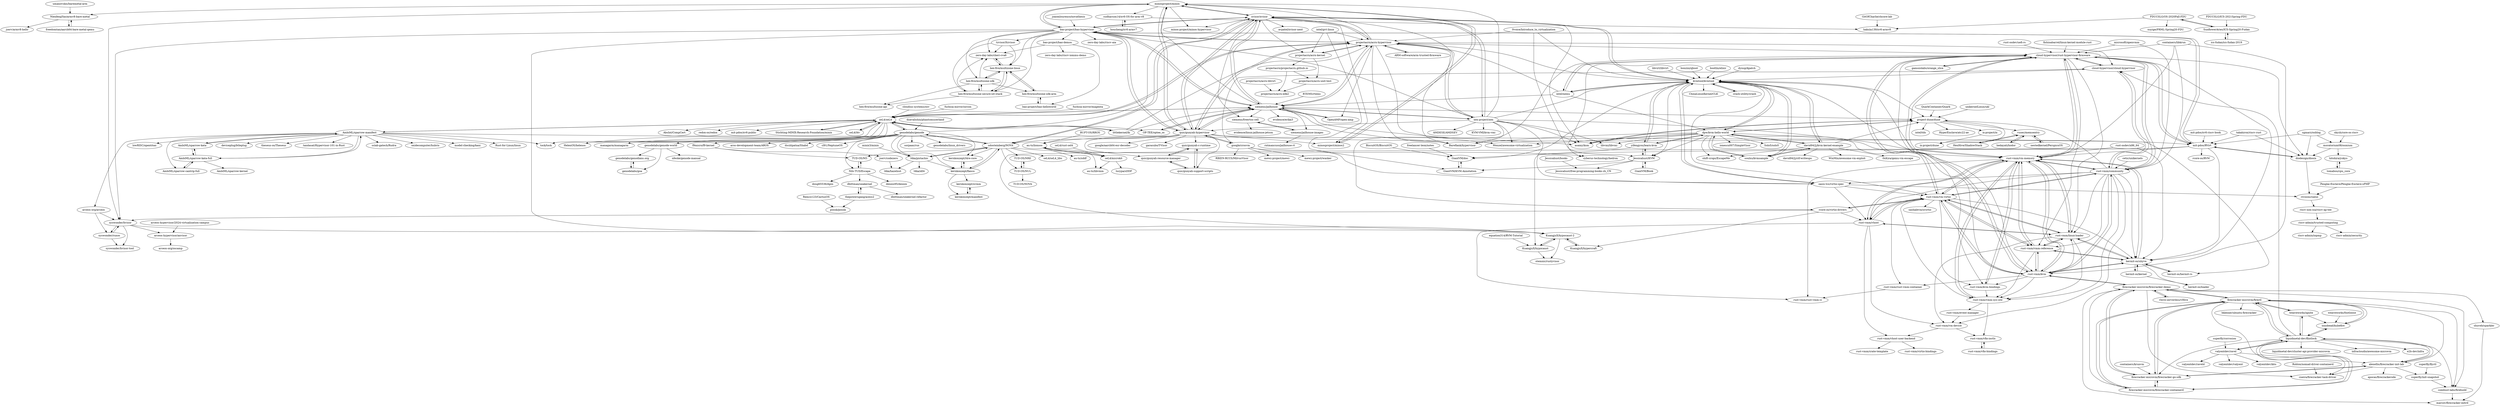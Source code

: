 digraph G {
"umanovskis/baremetal-arm" -> "NienfengYao/armv8-bare-metal" ["e"=1]
"HexHive/ShadowStack" -> "vusec/memsentry"
"weaveworks/ignite" -> "firecracker-microvm/firectl" ["e"=1]
"weaveworks/ignite" -> "liquidmetal-dev/flintlock" ["e"=1]
"weaveworks/ignite" -> "innobead/kubefire" ["e"=1]
"xvisor/xvisor" -> "bao-project/bao-hypervisor"
"xvisor/xvisor" -> "avpatel/xvisor-next"
"xvisor/xvisor" -> "minosproject/minos"
"xvisor/xvisor" -> "projectacrn/acrn-hypervisor"
"xvisor/xvisor" -> "siemens/jailhouse"
"xvisor/xvisor" -> "xen-project/xen"
"xvisor/xvisor" -> "quic/gunyah-hypervisor"
"xvisor/xvisor" -> "udosteinberg/NOVA"
"xvisor/xvisor" -> "Bareflank/hypervisor" ["e"=1]
"xvisor/xvisor" -> "kvmtool/kvmtool"
"xvisor/xvisor" -> "siemens/freertos-cell"
"xvisor/xvisor" -> "minos-project/minos-hypervisor"
"xvisor/xvisor" -> "minosproject/minos2"
"xvisor/xvisor" -> "projectacrn/acrn-kernel"
"xvisor/xvisor" -> "asamy/ksm" ["e"=1]
"ARM-software/arm-trusted-firmware" -> "projectacrn/acrn-hypervisor" ["e"=1]
"siemens/jailhouse" -> "projectacrn/acrn-hypervisor"
"siemens/jailhouse" -> "xvisor/xvisor"
"siemens/jailhouse" -> "bao-project/bao-hypervisor"
"siemens/jailhouse" -> "siemens/jailhouse-images"
"siemens/jailhouse" -> "Bareflank/hypervisor" ["e"=1]
"siemens/jailhouse" -> "evidence/erika3" ["e"=1]
"siemens/jailhouse" -> "asamy/ksm" ["e"=1]
"siemens/jailhouse" -> "quic/gunyah-hypervisor"
"siemens/jailhouse" -> "siemens/freertos-cell"
"siemens/jailhouse" -> "OP-TEE/optee_os" ["e"=1]
"siemens/jailhouse" -> "OpenAMP/open-amp" ["e"=1]
"siemens/jailhouse" -> "seL4/seL4"
"siemens/jailhouse" -> "xen-project/xen"
"siemens/jailhouse" -> "minosproject/minos"
"siemens/jailhouse" -> "project-dune/dune"
"hex-five/multizone-sdk" -> "hex-five/multizone-linux"
"hex-five/multizone-sdk" -> "hex-five/multizone-secure-iot-stack"
"hex-five/multizone-sdk" -> "zero-day-labs/cheri-cva6"
"hex-five/multizone-sdk" -> "hex-five/multizone-api"
"hex-five/multizone-sdk" -> "hex-five/multizone-sdk-arm"
"projectacrn/acrn-hypervisor" -> "projectacrn/acrn-kernel"
"projectacrn/acrn-hypervisor" -> "xvisor/xvisor"
"projectacrn/acrn-hypervisor" -> "siemens/jailhouse"
"projectacrn/acrn-hypervisor" -> "bao-project/bao-hypervisor"
"projectacrn/acrn-hypervisor" -> "quic/gunyah-hypervisor"
"projectacrn/acrn-hypervisor" -> "Bareflank/hypervisor" ["e"=1]
"projectacrn/acrn-hypervisor" -> "xen-project/xen"
"projectacrn/acrn-hypervisor" -> "minosproject/minos"
"projectacrn/acrn-hypervisor" -> "cloud-hypervisor/cloud-hypervisor" ["e"=1]
"projectacrn/acrn-hypervisor" -> "cloud-hypervisor/rust-hypervisor-firmware"
"projectacrn/acrn-hypervisor" -> "Wenzel/awesome-virtualization" ["e"=1]
"projectacrn/acrn-hypervisor" -> "ARM-software/arm-trusted-firmware" ["e"=1]
"projectacrn/acrn-hypervisor" -> "kvmtool/kvmtool"
"projectacrn/acrn-hypervisor" -> "OpenAMP/open-amp" ["e"=1]
"projectacrn/acrn-hypervisor" -> "seL4/seL4"
"rust-osdev/uefi-rs" -> "cloud-hypervisor/rust-hypervisor-firmware" ["e"=1]
"dynup/kpatch" -> "kvmtool/kvmtool" ["e"=1]
"yifengyou/learn-kvm" -> "kvmtool/kvmtool" ["e"=1]
"yifengyou/learn-kvm" -> "Jessicahust/KVM" ["e"=1]
"yifengyou/learn-kvm" -> "dpw/kvm-hello-world" ["e"=1]
"yifengyou/learn-kvm" -> "GiantVM/doc" ["e"=1]
"fishinabarrel/linux-kernel-module-rust" -> "cloud-hypervisor/rust-hypervisor-firmware" ["e"=1]
"cloud-hypervisor/cloud-hypervisor" -> "cloud-hypervisor/rust-hypervisor-firmware" ["e"=1]
"cloud-hypervisor/cloud-hypervisor" -> "rust-vmm/community" ["e"=1]
"cloud-hypervisor/cloud-hypervisor" -> "kvmtool/kvmtool" ["e"=1]
"david942j/kvm-kernel-example" -> "dpw/kvm-hello-world"
"david942j/kvm-kernel-example" -> "soulxu/kvmsample"
"david942j/kvm-kernel-example" -> "kvmtool/kvmtool"
"david942j/kvm-kernel-example" -> "0xKira/qemu-vm-escape" ["e"=1]
"david942j/kvm-kernel-example" -> "david942j/ctf-writeups" ["e"=1]
"david942j/kvm-kernel-example" -> "WinMin/awesome-vm-exploit" ["e"=1]
"david942j/kvm-kernel-example" -> "project-dune/dune"
"david942j/kvm-kernel-example" -> "shift-crops/EscapeMe" ["e"=1]
"superfly/flyctl" -> "superfly/init-snapshot" ["e"=1]
"cloud-hypervisor/rust-hypervisor-firmware" -> "rust-vmm/vm-virtio"
"cloud-hypervisor/rust-hypervisor-firmware" -> "rust-vmm/vm-memory"
"cloud-hypervisor/rust-hypervisor-firmware" -> "rust-vmm/vmm-reference"
"cloud-hypervisor/rust-hypervisor-firmware" -> "rust-vmm/community"
"cloud-hypervisor/rust-hypervisor-firmware" -> "rust-vmm/kvm"
"cloud-hypervisor/rust-hypervisor-firmware" -> "cloud-hypervisor/cloud-hypervisor" ["e"=1]
"cloud-hypervisor/rust-hypervisor-firmware" -> "rust-vmm/linux-loader"
"cloud-hypervisor/rust-hypervisor-firmware" -> "gamozolabs/orange_slice" ["e"=1]
"cloud-hypervisor/rust-hypervisor-firmware" -> "mit-pdos/RVirt"
"cloud-hypervisor/rust-hypervisor-firmware" -> "rust-vmm/kvm-bindings"
"cloud-hypervisor/rust-hypervisor-firmware" -> "intel/nemu" ["e"=1]
"cloud-hypervisor/rust-hypervisor-firmware" -> "hermit-os/uhyve"
"cloud-hypervisor/rust-hypervisor-firmware" -> "cyberus-technology/hedron" ["e"=1]
"cloud-hypervisor/rust-hypervisor-firmware" -> "rcore-os/virtio-drivers" ["e"=1]
"cloud-hypervisor/rust-hypervisor-firmware" -> "diodesign/diosix"
"rust-vmm/community" -> "rust-vmm/vm-memory"
"rust-vmm/community" -> "rust-vmm/kvm"
"rust-vmm/community" -> "rust-vmm/vm-virtio"
"rust-vmm/community" -> "cloud-hypervisor/rust-hypervisor-firmware"
"rust-vmm/community" -> "rust-vmm/vmm-reference"
"rust-vmm/community" -> "rust-vmm/linux-loader"
"rust-vmm/community" -> "cloud-hypervisor/cloud-hypervisor" ["e"=1]
"rust-vmm/community" -> "rust-vmm/vmm-sys-util"
"rust-vmm/community" -> "rust-vmm/vm-device"
"rust-vmm/community" -> "hermit-os/uhyve"
"rust-vmm/community" -> "rust-vmm/vhost"
"rust-vmm/community" -> "oasis-tcs/virtio-spec"
"rust-vmm/community" -> "project-dune/dune"
"firecracker-microvm/firecracker-containerd" -> "firecracker-microvm/firecracker-go-sdk" ["e"=1]
"firecracker-microvm/firecracker-containerd" -> "firecracker-microvm/firectl" ["e"=1]
"firecracker-microvm/firecracker-containerd" -> "liquidmetal-dev/flintlock" ["e"=1]
"firecracker-microvm/firecracker-containerd" -> "firecracker-microvm/firecracker-demo" ["e"=1]
"f9micro/f9-kernel" -> "jserv/codezero" ["e"=1]
"f9micro/f9-kernel" -> "TUD-OS/M3" ["e"=1]
"crash-utility/crash" -> "kvmtool/kvmtool" ["e"=1]
"BiscuitOS/BiscuitOS" -> "GiantVM/doc" ["e"=1]
"NienfengYao/armv8-bare-metal" -> "freedomtan/aarch64-bare-metal-qemu"
"NienfengYao/armv8-bare-metal" -> "jserv/armv8-hello"
"hermit-os/kernel" -> "hermit-os/uhyve" ["e"=1]
"hermit-os/kernel" -> "hermit-os/loader" ["e"=1]
"weaveworks/footloose" -> "innobead/kubefire" ["e"=1]
"siemens/jailhouse-images" -> "siemens/freertos-cell"
"siemens/jailhouse-images" -> "rntmancuso/jailhouse-rt"
"firecracker-microvm/firecracker-go-sdk" -> "firecracker-microvm/firectl"
"firecracker-microvm/firecracker-go-sdk" -> "firecracker-microvm/firecracker-containerd" ["e"=1]
"firecracker-microvm/firecracker-go-sdk" -> "firecracker-microvm/firecracker-demo"
"firecracker-microvm/firecracker-go-sdk" -> "alexellis/firecracker-init-lab"
"fuchsia-mirror/zircon" -> "seL4/seL4" ["e"=1]
"gamozolabs/orange_slice" -> "cloud-hypervisor/rust-hypervisor-firmware" ["e"=1]
"intel/nemu" -> "kvmtool/kvmtool" ["e"=1]
"intel/nemu" -> "cloud-hypervisor/rust-hypervisor-firmware" ["e"=1]
"intel/nemu" -> "siemens/jailhouse" ["e"=1]
"intel/nemu" -> "dpw/kvm-hello-world" ["e"=1]
"intel/nemu" -> "projectacrn/acrn-hypervisor" ["e"=1]
"unikernelLinux/ukl" -> "project-dune/dune" ["e"=1]
"rust-vmm/vm-memory" -> "rust-vmm/kvm"
"rust-vmm/vm-memory" -> "rust-vmm/vm-virtio"
"rust-vmm/vm-memory" -> "rust-vmm/vmm-sys-util"
"rust-vmm/vm-memory" -> "rust-vmm/linux-loader"
"rust-vmm/vm-memory" -> "rust-vmm/community"
"rust-vmm/vm-memory" -> "rust-vmm/vmm-reference"
"rust-vmm/vm-memory" -> "rust-vmm/kvm-bindings"
"rust-vmm/vm-memory" -> "rust-vmm/vhost"
"rust-vmm/vm-memory" -> "hermit-os/uhyve"
"rust-vmm/vm-memory" -> "cloud-hypervisor/rust-hypervisor-firmware"
"rust-vmm/vm-memory" -> "rust-vmm/rust-vmm-ci"
"kernkonzept/l4re-core" -> "kernkonzept/fiasco"
"mit-pdos/RVirt" -> "diodesign/diosix"
"mit-pdos/RVirt" -> "KuangjuX/hypocaust"
"mit-pdos/RVirt" -> "rust-vmm/vm-memory"
"mit-pdos/RVirt" -> "bao-project/bao-hypervisor"
"mit-pdos/RVirt" -> "cloud-hypervisor/rust-hypervisor-firmware"
"mit-pdos/RVirt" -> "KuangjuX/hypocaust-2"
"mit-pdos/RVirt" -> "hermit-os/uhyve"
"mit-pdos/RVirt" -> "rcore-os/RVM" ["e"=1]
"rust-vmm/kvm-bindings" -> "rust-vmm/vmm-sys-util"
"rust-vmm/kvm-bindings" -> "rust-vmm/vm-memory"
"tzvisor/ltzvisor" -> "hex-five/multizone-secure-iot-stack"
"tzvisor/ltzvisor" -> "hex-five/multizone-linux"
"tzvisor/ltzvisor" -> "zero-day-labs/cheri-cva6"
"hex-five/multizone-secure-iot-stack" -> "hex-five/multizone-linux"
"hex-five/multizone-secure-iot-stack" -> "hex-five/multizone-sdk"
"hex-five/multizone-secure-iot-stack" -> "hex-five/multizone-api"
"hex-five/multizone-secure-iot-stack" -> "zero-day-labs/cheri-cva6"
"firecracker-microvm/firectl" -> "firecracker-microvm/firecracker-go-sdk"
"firecracker-microvm/firectl" -> "firecracker-microvm/firecracker-containerd" ["e"=1]
"firecracker-microvm/firectl" -> "firecracker-microvm/firecracker-demo"
"firecracker-microvm/firectl" -> "liquidmetal-dev/flintlock"
"firecracker-microvm/firectl" -> "cneira/firecracker-task-driver"
"firecracker-microvm/firectl" -> "weaveworks/ignite" ["e"=1]
"firecracker-microvm/firectl" -> "bkleiner/ubuntu-firecracker"
"firecracker-microvm/firectl" -> "innobead/kubefire"
"firecracker-microvm/firectl" -> "alexellis/firecracker-init-lab"
"firecracker-microvm/firectl" -> "combust-labs/firebuild"
"oasis-tcs/virtio-spec" -> "kvmtool/kvmtool"
"oasis-tcs/virtio-spec" -> "rust-vmm/vm-virtio"
"oasis-tcs/virtio-spec" -> "rust-vmm/vhost"
"oasis-tcs/virtio-spec" -> "rivosinc/salus"
"cetic/unikernels" -> "rust-vmm/community" ["e"=1]
"moratorium08/osmium" -> "diodesign/diosix"
"moratorium08/osmium" -> "hitohira/yokyo"
"rust-vmm/linux-loader" -> "rust-vmm/vm-memory"
"rust-vmm/linux-loader" -> "rust-vmm/vmm-sys-util"
"rust-vmm/linux-loader" -> "rust-vmm/vhost"
"rust-vmm/linux-loader" -> "rust-vmm/vm-virtio"
"rust-vmm/linux-loader" -> "rust-vmm/vmm-reference"
"rust-vmm/linux-loader" -> "hermit-os/uhyve"
"rust-vmm/linux-loader" -> "rust-vmm/vm-device"
"firecracker-microvm/firecracker-demo" -> "firecracker-microvm/firecracker-go-sdk"
"firecracker-microvm/firecracker-demo" -> "combust-labs/firebuild"
"firecracker-microvm/firecracker-demo" -> "firecracker-microvm/firectl"
"firecracker-microvm/firecracker-demo" -> "shuveb/sparkler"
"firecracker-microvm/firecracker-demo" -> "vhive-serverless/vHive" ["e"=1]
"firecracker-microvm/firecracker-demo" -> "marcov/firecracker-initrd"
"firecracker-microvm/firecracker-demo" -> "rust-vmm/kvm"
"firecracker-microvm/firecracker-demo" -> "cneira/firecracker-task-driver"
"rust-vmm/vm-virtio" -> "rust-vmm/vm-memory"
"rust-vmm/vm-virtio" -> "rust-vmm/vhost"
"rust-vmm/vm-virtio" -> "rust-vmm/linux-loader"
"rust-vmm/vm-virtio" -> "rcore-os/virtio-drivers" ["e"=1]
"rust-vmm/vm-virtio" -> "rust-vmm/kvm"
"rust-vmm/vm-virtio" -> "rust-vmm/vmm-reference"
"rust-vmm/vm-virtio" -> "rust-vmm/vmm-sys-util"
"rust-vmm/vm-virtio" -> "cloud-hypervisor/rust-hypervisor-firmware"
"rust-vmm/vm-virtio" -> "rust-vmm/community"
"rust-vmm/vm-virtio" -> "rust-vmm/rust-vmm-container"
"rust-vmm/vm-virtio" -> "rust-vmm/kvm-bindings"
"rust-vmm/vm-virtio" -> "hermit-os/uhyve"
"rust-vmm/vm-virtio" -> "sashalevin/uvirtio"
"hermit-os/uhyve" -> "hermit-os/loader"
"hermit-os/uhyve" -> "hermit-os/kernel" ["e"=1]
"hermit-os/uhyve" -> "rust-vmm/linux-loader"
"hermit-os/uhyve" -> "rust-vmm/vm-memory"
"hermit-os/uhyve" -> "hermit-os/hermit-rs" ["e"=1]
"hermit-os/uhyve" -> "rust-vmm/vmm-reference"
"hermit-os/uhyve" -> "rust-vmm/kvm"
"rust-vmm/kvm" -> "rust-vmm/vm-memory"
"rust-vmm/kvm" -> "rust-vmm/vm-virtio"
"rust-vmm/kvm" -> "rust-vmm/community"
"rust-vmm/kvm" -> "rust-vmm/vmm-reference"
"rust-vmm/kvm" -> "rust-vmm/kvm-bindings"
"rust-vmm/kvm" -> "rust-vmm/vmm-sys-util"
"rust-vmm/kvm" -> "hermit-os/uhyve"
"rust-vmm/kvm" -> "rust-vmm/linux-loader"
"rust-vmm/kvm" -> "cloud-hypervisor/rust-hypervisor-firmware"
"rust-vmm/kvm" -> "rust-vmm/rust-vmm-container"
"rust-vmm/kvm" -> "firecracker-microvm/firecracker-demo"
"rust-vmm/vhost" -> "rust-vmm/vm-virtio"
"rust-vmm/vhost" -> "rust-vmm/vhost-user-backend"
"rust-vmm/vhost" -> "rust-vmm/rust-vmm-ci"
"rust-vmm/vhost" -> "rust-vmm/linux-loader"
"rust-vmm/vhost" -> "rust-vmm/vm-memory"
"rust-vmm/vhost" -> "rust-vmm/vm-device"
"Remco123/CactusOS" -> "posnk/posnk" ["e"=1]
"projectacrn/acrn-kernel" -> "projectacrn/acrn-hypervisor"
"projectacrn/acrn-kernel" -> "projectacrn/acrn-unit-test"
"projectacrn/acrn-kernel" -> "projectacrn/projectacrn.github.io"
"tomabou/cpu_core" -> "hitohira/yokyo"
"kernkonzept/fiasco" -> "kernkonzept/l4re-core"
"kernkonzept/fiasco" -> "kernkonzept/manifest"
"kernkonzept/fiasco" -> "kernkonzept/uvmm"
"kernkonzept/fiasco" -> "udosteinberg/NOVA"
"projectacrn/projectacrn.github.io" -> "projectacrn/acrn-unit-test"
"projectacrn/projectacrn.github.io" -> "projectacrn/acrn-edk2"
"rust-vmm/vmm-sys-util" -> "rust-vmm/vm-memory"
"rust-vmm/vmm-sys-util" -> "rust-vmm/vfio-ioctls"
"rust-vmm/vmm-sys-util" -> "rust-vmm/event-manager"
"rust-vmm/vm-device" -> "rust-vmm/vhost-user-backend"
"rust-vmm/vm-device" -> "rust-vmm/vfio-ioctls"
"kernkonzept/manifest" -> "kernkonzept/uvmm"
"kernkonzept/uvmm" -> "kernkonzept/manifest"
"rust-vmm/rust-vmm-container" -> "rust-vmm/rust-vmm-ci"
"jserv/codezero" -> "l4ka/hazelnut"
"hex-five/multizone-linux" -> "hex-five/multizone-secure-iot-stack"
"hex-five/multizone-linux" -> "hex-five/multizone-sdk"
"hex-five/multizone-linux" -> "zero-day-labs/cheri-cva6"
"hex-five/multizone-linux" -> "hex-five/multizone-sdk-arm"
"projectacrn/acrn-unit-test" -> "projectacrn/acrn-edk2"
"genodelabs/genodians.org" -> "genodelabs/goa"
"hitohira/yokyo" -> "tomabou/cpu_core"
"sgmarz/osblog" -> "moratorium08/osmium" ["e"=1]
"sgmarz/osblog" -> "diodesign/diosix" ["e"=1]
"sgmarz/osblog" -> "mit-pdos/RVirt" ["e"=1]
"joaomlourenco/novathesis" -> "bao-project/bao-hypervisor" ["e"=1]
"rcore-os/virtio-drivers" -> "rust-vmm/vm-virtio" ["e"=1]
"rcore-os/virtio-drivers" -> "KuangjuX/hypercraft" ["e"=1]
"rcore-os/virtio-drivers" -> "rust-vmm/vhost" ["e"=1]
"rcore-os/virtio-drivers" -> "syswonder/hvisor" ["e"=1]
"vhive-serverless/vHive" -> "firecracker-microvm/firecracker-demo" ["e"=1]
"OP-TEE/optee_os" -> "siemens/jailhouse" ["e"=1]
"Stichting-MINIX-Research-Foundation/minix" -> "seL4/seL4" ["e"=1]
"seL4/seL4" -> "seL4/l4v" ["e"=1]
"seL4/seL4" -> "Stichting-MINIX-Research-Foundation/minix" ["e"=1]
"seL4/seL4" -> "AbsInt/CompCert" ["e"=1]
"seL4/seL4" -> "littlekernel/lk" ["e"=1]
"seL4/seL4" -> "genodelabs/genode"
"seL4/seL4" -> "HelenOS/helenos" ["e"=1]
"seL4/seL4" -> "managarm/managarm" ["e"=1]
"seL4/seL4" -> "redox-os/redox" ["e"=1]
"seL4/seL4" -> "siemens/jailhouse"
"seL4/seL4" -> "OP-TEE/optee_os" ["e"=1]
"seL4/seL4" -> "tock/tock" ["e"=1]
"seL4/seL4" -> "AmbiML/sparrow-manifest"
"seL4/seL4" -> "mit-pdos/xv6-public" ["e"=1]
"seL4/seL4" -> "projectacrn/acrn-hypervisor"
"seL4/seL4" -> "f9micro/f9-kernel" ["e"=1]
"bao-project/bao-hypervisor" -> "bao-project/bao-demos"
"bao-project/bao-hypervisor" -> "xvisor/xvisor"
"bao-project/bao-hypervisor" -> "minosproject/minos"
"bao-project/bao-hypervisor" -> "zero-day-labs/cheri-cva6"
"bao-project/bao-hypervisor" -> "siemens/jailhouse"
"bao-project/bao-hypervisor" -> "projectacrn/acrn-hypervisor"
"bao-project/bao-hypervisor" -> "quic/gunyah-hypervisor"
"bao-project/bao-hypervisor" -> "syswonder/hvisor"
"bao-project/bao-hypervisor" -> "hex-five/multizone-sdk"
"bao-project/bao-hypervisor" -> "KuangjuX/hypocaust-2"
"bao-project/bao-hypervisor" -> "tzvisor/ltzvisor"
"bao-project/bao-hypervisor" -> "hex-five/multizone-secure-iot-stack"
"bao-project/bao-hypervisor" -> "mit-pdos/RVirt"
"bao-project/bao-hypervisor" -> "hex-five/multizone-linux"
"bao-project/bao-hypervisor" -> "zero-day-labs/riscv-aia" ["e"=1]
"skyzh/core-os-riscv" -> "moratorium08/osmium" ["e"=1]
"hermit-os/hermit-rs" -> "hermit-os/uhyve" ["e"=1]
"seL4/l4v" -> "seL4/seL4" ["e"=1]
"containers/libkrun" -> "rust-vmm/vm-memory" ["e"=1]
"containers/libkrun" -> "cloud-hypervisor/rust-hypervisor-firmware" ["e"=1]
"containers/libkrun" -> "rust-vmm/kvm" ["e"=1]
"containers/libkrun" -> "rust-vmm/community" ["e"=1]
"thepowersgang/acess2" -> "posnk/posnk"
"thepowersgang/acess2" -> "dbittman/seakernel"
"shuveb/sparkler" -> "marcov/firecracker-initrd"
"mit-pdos/xv6-riscv-book" -> "mit-pdos/RVirt" ["e"=1]
"l4ka/pistachio" -> "l4ka/hazelnut"
"l4ka/pistachio" -> "kernkonzept/fiasco"
"l4ka/pistachio" -> "l4ka/idl4"
"l4ka/pistachio" -> "udosteinberg/NOVA"
"Penglai-Enclave/Penglai-Enclave-sPMP" -> "rivosinc/salus" ["e"=1]
"minix3/minix" -> "l4ka/pistachio" ["e"=1]
"OpenAMP/open-amp" -> "siemens/jailhouse" ["e"=1]
"takahirox/riscv-rust" -> "mit-pdos/RVirt" ["e"=1]
"takahirox/riscv-rust" -> "diodesign/diosix" ["e"=1]
"minosproject/minos" -> "minosproject/minos2"
"minosproject/minos" -> "xvisor/xvisor"
"minosproject/minos" -> "bao-project/bao-hypervisor"
"minosproject/minos" -> "quic/gunyah-hypervisor"
"minosproject/minos" -> "NienfengYao/armv8-bare-metal"
"minosproject/minos" -> "syswonder/hvisor"
"minosproject/minos" -> "minos-project/minos-hypervisor"
"minosproject/minos" -> "sudharson14/xv6-OS-for-arm-v8"
"rust-vmm/vmm-reference" -> "rust-vmm/vmm-sys-util"
"rust-vmm/vmm-reference" -> "rust-vmm/vm-memory"
"rust-vmm/vmm-reference" -> "rust-vmm/linux-loader"
"rust-vmm/vmm-reference" -> "rust-vmm/kvm"
"rust-vmm/vmm-reference" -> "rust-vmm/vm-virtio"
"rust-vmm/vmm-reference" -> "hermit-os/uhyve"
"innobead/kubefire" -> "liquidmetal-dev/flintlock"
"innobead/kubefire" -> "firecracker-microvm/firectl"
"Roblox/nomad-driver-containerd" -> "cneira/firecracker-task-driver" ["e"=1]
"houcheng/xv6-armv7" -> "sudharson14/xv6-OS-for-arm-v8"
"hedayati/hodor" -> "vusec/memsentry"
"projectacrn/acrn-libvirt" -> "projectacrn/acrn-edk2"
"rust-vmm/vhost-user-backend" -> "rust-vmm/crate-template"
"rust-vmm/vhost-user-backend" -> "rust-vmm/virtio-bindings"
"FDUCSLG/OS-2020Fall-FDU" -> "SunflowerAries/ICS-Spring20-Fudan"
"FDUCSLG/OS-2020Fall-FDU" -> "hakula139/xv6-armv8"
"FDUCSLG/OS-2020Fall-FDU" -> "xuyige/PRML-Spring20-FDU"
"SunflowerAries/ICS-Spring20-Fudan" -> "FDUCSLG/OS-2020Fall-FDU"
"SunflowerAries/ICS-Spring20-Fudan" -> "ics-fudan/ics-fudan-2019"
"genodelabs/goa" -> "genodelabs/genodians.org"
"hex-five/multizone-sdk-arm" -> "bao-project/bao-helloworld"
"hex-five/multizone-sdk-arm" -> "hex-five/multizone-linux"
"ics-fudan/ics-fudan-2019" -> "SunflowerAries/ICS-Spring20-Fudan"
"rust-vmm/vfio-ioctls" -> "rust-vmm/vfio-bindings"
"rust-vmm/vfio-bindings" -> "rust-vmm/vfio-ioctls"
"rust-vmm/event-manager" -> "rust-vmm/vm-device"
"genodelabs/genode" -> "udosteinberg/NOVA"
"genodelabs/genode" -> "genodelabs/genode-world"
"genodelabs/genode" -> "kernkonzept/fiasco"
"genodelabs/genode" -> "seL4/seL4"
"genodelabs/genode" -> "HelenOS/helenos" ["e"=1]
"genodelabs/genode" -> "l4ka/pistachio"
"genodelabs/genode" -> "aros-development-team/AROS" ["e"=1]
"genodelabs/genode" -> "dsciitpatna/Shabd" ["e"=1]
"genodelabs/genode" -> "managarm/managarm" ["e"=1]
"genodelabs/genode" -> "kernkonzept/l4re-core"
"genodelabs/genode" -> "Nils-TUD/Escape"
"genodelabs/genode" -> "cl91/NeptuneOS"
"genodelabs/genode" -> "sorpaas/rux" ["e"=1]
"genodelabs/genode" -> "xvisor/xvisor"
"genodelabs/genode" -> "genodelabs/linux_drivers"
"bao-project/bao-demos" -> "bao-project/bao-helloworld"
"bao-project/bao-demos" -> "zero-day-labs/cheri-cva6"
"bao-project/bao-demos" -> "zero-day-labs/riscv-iommu-demo" ["e"=1]
"libvirt/libvirt" -> "kvmtool/kvmtool" ["e"=1]
"littlekernel/lk" -> "seL4/seL4" ["e"=1]
"littlekernel/lk" -> "projectacrn/acrn-hypervisor" ["e"=1]
"littlekernel/lk" -> "siemens/jailhouse" ["e"=1]
"liquidmetal-dev/flintlock" -> "liquidmetal-dev/cluster-api-provider-microvm" ["e"=1]
"liquidmetal-dev/flintlock" -> "firecracker-microvm/firectl"
"liquidmetal-dev/flintlock" -> "alexellis/firecracker-init-lab"
"liquidmetal-dev/flintlock" -> "firecracker-microvm/firecracker-containerd" ["e"=1]
"liquidmetal-dev/flintlock" -> "innobead/kubefire"
"liquidmetal-dev/flintlock" -> "weaveworks/ignite" ["e"=1]
"liquidmetal-dev/flintlock" -> "valyentdev/ravel"
"liquidmetal-dev/flintlock" -> "firecracker-microvm/firecracker-go-sdk"
"liquidmetal-dev/flintlock" -> "combust-labs/firebuild"
"liquidmetal-dev/flintlock" -> "cloud-hypervisor/cloud-hypervisor" ["e"=1]
"liquidmetal-dev/flintlock" -> "infracloudio/awesome-microvm" ["e"=1]
"liquidmetal-dev/flintlock" -> "e2b-dev/infra" ["e"=1]
"GiantVM/Book" -> "Jessicahust/KVM"
"Jessicahust/KVM" -> "GiantVM/Book"
"Jessicahust/KVM" -> "Jessicahust/free-programming-books-zh_CN"
"Jessicahust/KVM" -> "GiantVM/KVM-Annotation"
"Jessicahust/KVM" -> "yifengyou/learn-kvm" ["e"=1]
"superfly/init-snapshot" -> "combust-labs/firebuild"
"dzavalishin/phantomuserland" -> "genodelabs/genode" ["e"=1]
"bonzini/qboot" -> "kvmtool/kvmtool" ["e"=1]
"udosteinberg/NOVA" -> "kernkonzept/fiasco"
"udosteinberg/NOVA" -> "genodelabs/genode"
"udosteinberg/NOVA" -> "TUD-OS/NUL"
"udosteinberg/NOVA" -> "xvisor/xvisor"
"udosteinberg/NOVA" -> "kernkonzept/l4re-core"
"udosteinberg/NOVA" -> "TUD-OS/M3"
"udosteinberg/NOVA" -> "cyberus-technology/hedron" ["e"=1]
"udosteinberg/NOVA" -> "l4ka/pistachio"
"udosteinberg/NOVA" -> "TUD-OS/NRE"
"udosteinberg/NOVA" -> "seL4/seL4_libs" ["e"=1]
"containers/krunvm" -> "firecracker-microvm/firecracker-go-sdk" ["e"=1]
"quic/gunyah-hypervisor" -> "minosproject/minos"
"quic/gunyah-hypervisor" -> "quic/gunyah-resource-manager"
"quic/gunyah-hypervisor" -> "xvisor/xvisor"
"quic/gunyah-hypervisor" -> "bao-project/bao-hypervisor"
"quic/gunyah-hypervisor" -> "quic/gunyah-support-scripts"
"quic/gunyah-hypervisor" -> "quic/gunyah-c-runtime"
"quic/gunyah-hypervisor" -> "projectacrn/acrn-hypervisor"
"quic/gunyah-hypervisor" -> "garasubo/T-Visor" ["e"=1]
"quic/gunyah-hypervisor" -> "mit-pdos/RVirt"
"quic/gunyah-hypervisor" -> "au-ts/lionsos"
"quic/gunyah-hypervisor" -> "google/aarch64-esr-decoder"
"quic/gunyah-hypervisor" -> "minosproject/minos2"
"quic/gunyah-hypervisor" -> "udosteinberg/NOVA"
"quic/gunyah-hypervisor" -> "google/crosvm"
"quic/gunyah-hypervisor" -> "siemens/jailhouse"
"Jessicahust/books" -> "Jessicahust/free-programming-books-zh_CN"
"freedomtan/aarch64-bare-metal-qemu" -> "NienfengYao/armv8-bare-metal"
"QuarkContainer/Quark" -> "project-dune/dune" ["e"=1]
"FDUCSLG/ICS-2021Spring-FDU" -> "SunflowerAries/ICS-Spring20-Fudan" ["e"=1]
"combust-labs/firebuild" -> "marcov/firecracker-initrd"
"nestedkernel/PerspicuOS" -> "vusec/memsentry"
"quic/gunyah-resource-manager" -> "quic/gunyah-c-runtime"
"quic/gunyah-resource-manager" -> "quic/gunyah-support-scripts"
"quic/gunyah-c-runtime" -> "quic/gunyah-resource-manager"
"quic/gunyah-c-runtime" -> "quic/gunyah-support-scripts"
"quic/gunyah-support-scripts" -> "quic/gunyah-resource-manager"
"quic/gunyah-support-scripts" -> "quic/gunyah-c-runtime"
"siemens/freertos-cell" -> "evidence/linux-jailhouse-jetson"
"siemens/freertos-cell" -> "siemens/jailhouse-images"
"sudharson14/xv6-OS-for-arm-v8" -> "houcheng/xv6-armv7"
"sudharson14/xv6-OS-for-arm-v8" -> "hakula139/xv6-armv8"
"GitOfCharlie/chcore-lab" -> "hakula139/xv6-armv8"
"soulxu/kvmsample" -> "dpw/kvm-hello-world"
"soulxu/kvmsample" -> "kvmtool/kvmtool"
"soulxu/kvmsample" -> "david942j/kvm-kernel-example"
"rust-osdev/x86_64" -> "hermit-os/uhyve" ["e"=1]
"rust-osdev/x86_64" -> "rust-vmm/vm-memory" ["e"=1]
"alexellis/firecracker-init-lab" -> "liquidmetal-dev/flintlock"
"alexellis/firecracker-init-lab" -> "superfly/init-snapshot"
"alexellis/firecracker-init-lab" -> "firecracker-microvm/firecracker-go-sdk"
"alexellis/firecracker-init-lab" -> "cneira/firecracker-task-driver"
"alexellis/firecracker-init-lab" -> "apocas/firecrackerode"
"google/crosvm" -> "quic/gunyah-hypervisor"
"google/crosvm" -> "cloud-hypervisor/cloud-hypervisor" ["e"=1]
"google/crosvm" -> "mewz-project/wasker" ["e"=1]
"google/crosvm" -> "RIKEN-RCCS/MilvusVisor" ["e"=1]
"google/crosvm" -> "mewz-project/mewz" ["e"=1]
"google/crosvm" -> "oasis-tcs/virtio-spec"
"kvmtool/kvmtool" -> "dpw/kvm-hello-world"
"kvmtool/kvmtool" -> "soulxu/kvmsample"
"kvmtool/kvmtool" -> "david942j/kvm-kernel-example"
"kvmtool/kvmtool" -> "yifengyou/learn-kvm" ["e"=1]
"kvmtool/kvmtool" -> "rust-vmm/vm-memory"
"kvmtool/kvmtool" -> "ChinaLinuxKernel/CLK" ["e"=1]
"kvmtool/kvmtool" -> "rust-vmm/vm-virtio"
"kvmtool/kvmtool" -> "oasis-tcs/virtio-spec"
"kvmtool/kvmtool" -> "GiantVM/doc"
"kvmtool/kvmtool" -> "xvisor/xvisor"
"kvmtool/kvmtool" -> "Jessicahust/KVM"
"kvmtool/kvmtool" -> "crash-utility/crash" ["e"=1]
"kvmtool/kvmtool" -> "rust-vmm/kvm"
"kvmtool/kvmtool" -> "project-dune/dune"
"kvmtool/kvmtool" -> "intel/nemu" ["e"=1]
"0voice/Introduce_to_virtualization" -> "kvmtool/kvmtool" ["e"=1]
"0voice/Introduce_to_virtualization" -> "Jessicahust/KVM" ["e"=1]
"0voice/Introduce_to_virtualization" -> "projectacrn/acrn-hypervisor" ["e"=1]
"diodesign/diosix" -> "mit-pdos/RVirt"
"diodesign/diosix" -> "rivosinc/salus"
"minosproject/minos2" -> "minosproject/minos"
"riscv-admin/trusted-computing" -> "riscv-admin/security"
"riscv-admin/trusted-computing" -> "riscv-admin/iopmp"
"RTEMS/rtems" -> "siemens/jailhouse" ["e"=1]
"seL4/microkit" -> "lucypa/sDDF"
"seL4/microkit" -> "au-ts/lionsos"
"seL4/microkit" -> "au-ts/libvmm"
"TUD-OS/NUL" -> "TUD-OS/NRE"
"TUD-OS/NUL" -> "TUD-OS/NOVA"
"riscv-non-isa/riscv-ap-tee" -> "riscv-admin/trusted-computing"
"genodelabs/genode-world" -> "genodelabs/goa"
"genodelabs/genode-world" -> "nfeske/genode-manual"
"genodelabs/genode-world" -> "genodelabs/genodians.org"
"AmbiML/sparrow-kata" -> "AmbiML/sparrow-kata-full"
"AmbiML/sparrow-kata" -> "AmbiML/sparrow-manifest"
"xen-project/xen" -> "xvisor/xvisor"
"xen-project/xen" -> "projectacrn/acrn-hypervisor"
"xen-project/xen" -> "quic/gunyah-hypervisor"
"xen-project/xen" -> "kvmtool/kvmtool"
"xen-project/xen" -> "minosproject/minos"
"xen-project/xen" -> "siemens/jailhouse"
"xen-project/xen" -> "Bareflank/hypervisor" ["e"=1]
"xen-project/xen" -> "Wenzel/awesome-virtualization" ["e"=1]
"xen-project/xen" -> "oasis-tcs/virtio-spec"
"xen-project/xen" -> "bao-project/bao-hypervisor"
"xen-project/xen" -> "KVM-VMI/kvm-vmi" ["e"=1]
"xen-project/xen" -> "libvmi/libvmi" ["e"=1]
"xen-project/xen" -> "asamy/ksm" ["e"=1]
"xen-project/xen" -> "AMDESE/AMDSEV" ["e"=1]
"xen-project/xen" -> "rust-vmm/vm-memory"
"AmbiML/sparrow-manifest" -> "AmbiML/sparrow-kata-full"
"AmbiML/sparrow-manifest" -> "AmbiML/sparrow-kata"
"AmbiML/sparrow-manifest" -> "seL4/seL4"
"AmbiML/sparrow-manifest" -> "tock/tock" ["e"=1]
"AmbiML/sparrow-manifest" -> "AmbiML/sparrow-cantrip-full"
"AmbiML/sparrow-manifest" -> "model-checking/kani" ["e"=1]
"AmbiML/sparrow-manifest" -> "Rust-for-Linux/linux" ["e"=1]
"AmbiML/sparrow-manifest" -> "hermit-os/hermit-rs" ["e"=1]
"AmbiML/sparrow-manifest" -> "theseus-os/Theseus" ["e"=1]
"AmbiML/sparrow-manifest" -> "tandasat/Hypervisor-101-in-Rust" ["e"=1]
"AmbiML/sparrow-manifest" -> "sslab-gatech/Rudra" ["e"=1]
"AmbiML/sparrow-manifest" -> "oxidecomputer/hubris" ["e"=1]
"AmbiML/sparrow-manifest" -> "arceos-org/arceos" ["e"=1]
"AmbiML/sparrow-manifest" -> "lowRISC/opentitan" ["e"=1]
"AmbiML/sparrow-manifest" -> "deviceplug/btleplug" ["e"=1]
"AmbiML/sparrow-kata-full" -> "AmbiML/sparrow-cantrip-full"
"AmbiML/sparrow-kata-full" -> "AmbiML/sparrow-kata"
"AmbiML/sparrow-kata-full" -> "AmbiML/sparrow-kernel"
"AmbiML/sparrow-kata-full" -> "AmbiML/sparrow-manifest"
"AmbiML/sparrow-cantrip-full" -> "AmbiML/sparrow-kata-full"
"equation314/RVM-Tutorial" -> "KuangjuX/hypocaust" ["e"=1]
"ix-project/ix" -> "ix-project/dune" ["e"=1]
"TUD-OS/M3" -> "Nils-TUD/Escape"
"rivosinc/salus" -> "riscv-non-isa/riscv-ap-tee"
"KuangjuX/hypocaust" -> "KuangjuX/hypocaust-2"
"KuangjuX/hypocaust" -> "stemnic/rustyvisor"
"fuchsia-mirror/magenta" -> "seL4/seL4" ["e"=1]
"dpw/kvm-hello-world" -> "kvmtool/kvmtool"
"dpw/kvm-hello-world" -> "soulxu/kvmsample"
"dpw/kvm-hello-world" -> "david942j/kvm-kernel-example"
"dpw/kvm-hello-world" -> "project-dune/dune"
"dpw/kvm-hello-world" -> "asamy/ksm" ["e"=1]
"dpw/kvm-hello-world" -> "shift-crops/EscapeMe" ["e"=1]
"dpw/kvm-hello-world" -> "libvmi/libvmi" ["e"=1]
"dpw/kvm-hello-world" -> "ionescu007/SimpleVisor" ["e"=1]
"dpw/kvm-hello-world" -> "Jessicahust/KVM"
"dpw/kvm-hello-world" -> "Bareflank/hypervisor" ["e"=1]
"dpw/kvm-hello-world" -> "rust-vmm/kvm"
"dpw/kvm-hello-world" -> "yifengyou/learn-kvm" ["e"=1]
"dpw/kvm-hello-world" -> "Solo5/solo5" ["e"=1]
"dpw/kvm-hello-world" -> "Wenzel/awesome-virtualization" ["e"=1]
"dpw/kvm-hello-world" -> "rust-vmm/vm-memory"
"superfly/corrosion" -> "valyentdev/ravel" ["e"=1]
"syswonder/hvisor" -> "syswonder/hvisor-tool"
"syswonder/hvisor" -> "arceos-hypervisor/axvisor"
"syswonder/hvisor" -> "syswonder/ruxos"
"syswonder/hvisor" -> "KuangjuX/hypocaust-2"
"freelancer-leon/notes" -> "GiantVM/doc" ["e"=1]
"intel/gvt-linux" -> "projectacrn/acrn-kernel" ["e"=1]
"intel/gvt-linux" -> "projectacrn/acrn-hypervisor" ["e"=1]
"intel/gvt-linux" -> "GiantVM/KVM-Annotation" ["e"=1]
"asamy/ksm" -> "project-dune/dune" ["e"=1]
"arceos-org/arceos" -> "syswonder/ruxos" ["e"=1]
"arceos-org/arceos" -> "syswonder/hvisor" ["e"=1]
"syswonder/ruxos" -> "syswonder/hvisor"
"syswonder/ruxos" -> "syswonder/hvisor-tool"
"seL4/rust-sel4" -> "seL4/microkit"
"KuangjuX/hypocaust-2" -> "KuangjuX/hypercraft"
"KuangjuX/hypocaust-2" -> "KuangjuX/hypocaust"
"KuangjuX/hypocaust-2" -> "stemnic/rustyvisor"
"bao-project/bao-helloworld" -> "hex-five/multizone-sdk-arm"
"au-ts/lionsos" -> "au-ts/sddf"
"au-ts/lionsos" -> "seL4/microkit"
"au-ts/lionsos" -> "au-ts/libvmm"
"TUD-OS/NRE" -> "TUD-OS/NUL"
"KuangjuX/hypercraft" -> "KuangjuX/hypocaust-2"
"cloudius-systems/osv" -> "seL4/seL4" ["e"=1]
"microsoft/openvmm" -> "cloud-hypervisor/rust-hypervisor-firmware" ["e"=1]
"microsoft/openvmm" -> "rust-vmm/community" ["e"=1]
"BUPT-OS/RROS" -> "au-ts/lionsos" ["e"=1]
"dbittman/seakernel" -> "thepowersgang/acess2"
"dbittman/seakernel" -> "dbittman/seakernel-refactor"
"Nils-TUD/Escape" -> "TUD-OS/M3"
"Nils-TUD/Escape" -> "dennis95/dennix" ["e"=1]
"Nils-TUD/Escape" -> "dbittman/seakernel"
"Nils-TUD/Escape" -> "doug65536/dgos" ["e"=1]
"GiantVM/doc" -> "GiantVM/KVM-Annotation"
"arceos-hypervisor/2024-virtualization-campus" -> "arceos-hypervisor/axvisor"
"bootlin/elixir" -> "kvmtool/kvmtool" ["e"=1]
"vusec/memsentry" -> "hedayati/hodor"
"vusec/memsentry" -> "HexHive/ShadowStack"
"vusec/memsentry" -> "nestedkernel/PerspicuOS"
"project-dune/dune" -> "ix-project/dune"
"project-dune/dune" -> "vusec/memsentry"
"project-dune/dune" -> "intel/tdx" ["e"=1]
"project-dune/dune" -> "dpw/kvm-hello-world"
"project-dune/dune" -> "asamy/ksm" ["e"=1]
"project-dune/dune" -> "ix-project/ix" ["e"=1]
"project-dune/dune" -> "HyperEnclave/atc22-ae" ["e"=1]
"valyentdev/ravel" -> "valyentdev/valyent"
"valyentdev/ravel" -> "valyentdev/ikto"
"valyentdev/ravel" -> "valyentdev/raveld"
"valyentdev/ravel" -> "liquidmetal-dev/flintlock"
"valyentdev/ravel" -> "alexellis/firecracker-init-lab"
"GiantVM/KVM-Annotation" -> "GiantVM/doc"
"zero-day-labs/cheri-cva6" -> "hex-five/multizone-linux"
"arceos-hypervisor/axvisor" -> "arceos-org/oscamp"
"umanovskis/baremetal-arm" ["l"="-17.937,-43.043", "c"=55]
"NienfengYao/armv8-bare-metal" ["l"="-25.06,-22.483"]
"HexHive/ShadowStack" ["l"="-25.057,-22.158"]
"vusec/memsentry" ["l"="-25.071,-22.179"]
"weaveworks/ignite" ["l"="8.078,-9.038", "c"=14]
"firecracker-microvm/firectl" ["l"="-25.405,-22.243"]
"liquidmetal-dev/flintlock" ["l"="-25.437,-22.235"]
"innobead/kubefire" ["l"="-25.441,-22.266"]
"xvisor/xvisor" ["l"="-25.032,-22.361"]
"bao-project/bao-hypervisor" ["l"="-25.088,-22.391"]
"avpatel/xvisor-next" ["l"="-25.019,-22.316"]
"minosproject/minos" ["l"="-25.054,-22.398"]
"projectacrn/acrn-hypervisor" ["l"="-25.059,-22.374"]
"siemens/jailhouse" ["l"="-25.04,-22.343"]
"xen-project/xen" ["l"="-25.084,-22.339"]
"quic/gunyah-hypervisor" ["l"="-25.069,-22.352"]
"udosteinberg/NOVA" ["l"="-24.951,-22.336"]
"Bareflank/hypervisor" ["l"="-43.009,-35.249", "c"=40]
"kvmtool/kvmtool" ["l"="-25.108,-22.298"]
"siemens/freertos-cell" ["l"="-25.003,-22.331"]
"minos-project/minos-hypervisor" ["l"="-25.016,-22.404"]
"minosproject/minos2" ["l"="-25.032,-22.387"]
"projectacrn/acrn-kernel" ["l"="-25.039,-22.413"]
"asamy/ksm" ["l"="-42.969,-35.251", "c"=40]
"ARM-software/arm-trusted-firmware" ["l"="-17.793,-43.254", "c"=55]
"siemens/jailhouse-images" ["l"="-25.002,-22.31"]
"evidence/erika3" ["l"="-14.79,-24.167", "c"=236]
"OP-TEE/optee_os" ["l"="-16.582,-42.151", "c"=621]
"OpenAMP/open-amp" ["l"="-17.857,-43.183", "c"=55]
"seL4/seL4" ["l"="-24.969,-22.405"]
"project-dune/dune" ["l"="-25.103,-22.253"]
"hex-five/multizone-sdk" ["l"="-25.093,-22.445"]
"hex-five/multizone-linux" ["l"="-25.098,-22.433"]
"hex-five/multizone-secure-iot-stack" ["l"="-25.08,-22.436"]
"zero-day-labs/cheri-cva6" ["l"="-25.097,-22.42"]
"hex-five/multizone-api" ["l"="-25.081,-22.462"]
"hex-five/multizone-sdk-arm" ["l"="-25.106,-22.454"]
"cloud-hypervisor/cloud-hypervisor" ["l"="8.341,-9.152", "c"=14]
"cloud-hypervisor/rust-hypervisor-firmware" ["l"="-25.179,-22.328"]
"Wenzel/awesome-virtualization" ["l"="-42.983,-35.234", "c"=40]
"rust-osdev/uefi-rs" ["l"="-25.093,-22.772", "c"=1180]
"dynup/kpatch" ["l"="6.975,-6.295", "c"=335]
"yifengyou/learn-kvm" ["l"="7.164,-6.446", "c"=335]
"Jessicahust/KVM" ["l"="-25.057,-22.238"]
"dpw/kvm-hello-world" ["l"="-25.127,-22.266"]
"GiantVM/doc" ["l"="-25.08,-22.234"]
"fishinabarrel/linux-kernel-module-rust" ["l"="-9.634,-6.172", "c"=5]
"rust-vmm/community" ["l"="-25.174,-22.282"]
"david942j/kvm-kernel-example" ["l"="-25.087,-22.269"]
"soulxu/kvmsample" ["l"="-25.106,-22.276"]
"0xKira/qemu-vm-escape" ["l"="-41.394,-36.495", "c"=91]
"david942j/ctf-writeups" ["l"="-45.027,-34.718", "c"=282]
"WinMin/awesome-vm-exploit" ["l"="-41.393,-36.427", "c"=91]
"shift-crops/EscapeMe" ["l"="-44.948,-34.795", "c"=282]
"superfly/flyctl" ["l"="5.468,-8.658", "c"=0]
"superfly/init-snapshot" ["l"="-25.399,-22.179"]
"rust-vmm/vm-virtio" ["l"="-25.192,-22.295"]
"rust-vmm/vm-memory" ["l"="-25.176,-22.301"]
"rust-vmm/vmm-reference" ["l"="-25.209,-22.303"]
"rust-vmm/kvm" ["l"="-25.217,-22.29"]
"rust-vmm/linux-loader" ["l"="-25.199,-22.281"]
"gamozolabs/orange_slice" ["l"="-43.2,-35.136", "c"=40]
"mit-pdos/RVirt" ["l"="-25.155,-22.365"]
"rust-vmm/kvm-bindings" ["l"="-25.217,-22.318"]
"intel/nemu" ["l"="8.505,-9.283", "c"=14]
"hermit-os/uhyve" ["l"="-25.195,-22.314"]
"cyberus-technology/hedron" ["l"="40.523,-0.755", "c"=7]
"rcore-os/virtio-drivers" ["l"="-9.576,-8.783", "c"=871]
"diodesign/diosix" ["l"="-25.199,-22.379"]
"rust-vmm/vmm-sys-util" ["l"="-25.215,-22.276"]
"rust-vmm/vm-device" ["l"="-25.209,-22.249"]
"rust-vmm/vhost" ["l"="-25.185,-22.266"]
"oasis-tcs/virtio-spec" ["l"="-25.147,-22.312"]
"firecracker-microvm/firecracker-containerd" ["l"="8.256,-9.104", "c"=14]
"firecracker-microvm/firecracker-go-sdk" ["l"="-25.382,-22.249"]
"firecracker-microvm/firecracker-demo" ["l"="-25.338,-22.251"]
"f9micro/f9-kernel" ["l"="-22.284,-23.42", "c"=496]
"jserv/codezero" ["l"="-24.804,-22.336"]
"TUD-OS/M3" ["l"="-24.884,-22.31"]
"crash-utility/crash" ["l"="6.958,-6.258", "c"=335]
"BiscuitOS/BiscuitOS" ["l"="6.913,-6.391", "c"=335]
"freedomtan/aarch64-bare-metal-qemu" ["l"="-25.053,-22.51"]
"jserv/armv8-hello" ["l"="-25.079,-22.517"]
"hermit-os/kernel" ["l"="-25.093,-22.809", "c"=1180]
"hermit-os/loader" ["l"="-25.191,-22.247"]
"weaveworks/footloose" ["l"="7.648,-8.939", "c"=14]
"rntmancuso/jailhouse-rt" ["l"="-24.988,-22.286"]
"alexellis/firecracker-init-lab" ["l"="-25.415,-22.215"]
"fuchsia-mirror/zircon" ["l"="-17.414,-43.468", "c"=55]
"unikernelLinux/ukl" ["l"="-25.239,-22.93", "c"=1180]
"rust-vmm/rust-vmm-ci" ["l"="-25.208,-22.264"]
"kernkonzept/l4re-core" ["l"="-24.924,-22.337"]
"kernkonzept/fiasco" ["l"="-24.918,-22.32"]
"KuangjuX/hypocaust" ["l"="-25.165,-22.399"]
"KuangjuX/hypocaust-2" ["l"="-25.145,-22.408"]
"rcore-os/RVM" ["l"="-9.652,-8.79", "c"=871]
"tzvisor/ltzvisor" ["l"="-25.081,-22.421"]
"cneira/firecracker-task-driver" ["l"="-25.371,-22.227"]
"bkleiner/ubuntu-firecracker" ["l"="-25.439,-22.205"]
"combust-labs/firebuild" ["l"="-25.385,-22.217"]
"rivosinc/salus" ["l"="-25.22,-22.36"]
"cetic/unikernels" ["l"="-25.217,-22.892", "c"=1180]
"moratorium08/osmium" ["l"="-25.243,-22.422"]
"hitohira/yokyo" ["l"="-25.266,-22.446"]
"shuveb/sparkler" ["l"="-25.329,-22.218"]
"vhive-serverless/vHive" ["l"="63.379,-12.534", "c"=1127]
"marcov/firecracker-initrd" ["l"="-25.351,-22.224"]
"rust-vmm/rust-vmm-container" ["l"="-25.239,-22.274"]
"sashalevin/uvirtio" ["l"="-25.237,-22.303"]
"hermit-os/hermit-rs" ["l"="-25.13,-22.83", "c"=1180]
"rust-vmm/vhost-user-backend" ["l"="-25.206,-22.224"]
"Remco123/CactusOS" ["l"="-23.901,-23.265", "c"=349]
"posnk/posnk" ["l"="-24.754,-22.252"]
"projectacrn/acrn-unit-test" ["l"="-25.037,-22.447"]
"projectacrn/projectacrn.github.io" ["l"="-25.025,-22.445"]
"tomabou/cpu_core" ["l"="-25.278,-22.459"]
"kernkonzept/manifest" ["l"="-24.913,-22.293"]
"kernkonzept/uvmm" ["l"="-24.899,-22.289"]
"projectacrn/acrn-edk2" ["l"="-25.025,-22.468"]
"rust-vmm/vfio-ioctls" ["l"="-25.24,-22.251"]
"rust-vmm/event-manager" ["l"="-25.23,-22.238"]
"l4ka/hazelnut" ["l"="-24.843,-22.336"]
"genodelabs/genodians.org" ["l"="-24.836,-22.415"]
"genodelabs/goa" ["l"="-24.848,-22.424"]
"sgmarz/osblog" ["l"="-25.076,-22.733", "c"=1180]
"joaomlourenco/novathesis" ["l"="-0.712,3.282", "c"=258]
"KuangjuX/hypercraft" ["l"="-25.161,-22.429"]
"syswonder/hvisor" ["l"="-25.124,-22.437"]
"Stichting-MINIX-Research-Foundation/minix" ["l"="-23.822,-23.06", "c"=349]
"seL4/l4v" ["l"="-22.22,-19.361", "c"=392]
"AbsInt/CompCert" ["l"="-22.241,-19.409", "c"=392]
"littlekernel/lk" ["l"="-17.638,-43.305", "c"=55]
"genodelabs/genode" ["l"="-24.917,-22.365"]
"HelenOS/helenos" ["l"="-23.789,-23.175", "c"=349]
"managarm/managarm" ["l"="-23.808,-23.176", "c"=349]
"redox-os/redox" ["l"="-9.77,-5.645", "c"=5]
"tock/tock" ["l"="-8.345,-5.736", "c"=384]
"AmbiML/sparrow-manifest" ["l"="-24.931,-22.489"]
"mit-pdos/xv6-public" ["l"="-6.733,19.579", "c"=637]
"bao-project/bao-demos" ["l"="-25.115,-22.42"]
"zero-day-labs/riscv-aia" ["l"="31.493,-3.822", "c"=188]
"skyzh/core-os-riscv" ["l"="-9.582,-8.686", "c"=871]
"containers/libkrun" ["l"="-17.033,-2.698", "c"=772]
"thepowersgang/acess2" ["l"="-24.779,-22.266"]
"dbittman/seakernel" ["l"="-24.804,-22.283"]
"mit-pdos/xv6-riscv-book" ["l"="-6.671,19.663", "c"=637]
"l4ka/pistachio" ["l"="-24.897,-22.337"]
"l4ka/idl4" ["l"="-24.872,-22.337"]
"Penglai-Enclave/Penglai-Enclave-sPMP" ["l"="-16.555,-42.18", "c"=621]
"minix3/minix" ["l"="-23.826,-22.974", "c"=349]
"takahirox/riscv-rust" ["l"="-22.411,-23.25", "c"=496]
"sudharson14/xv6-OS-for-arm-v8" ["l"="-24.979,-22.45"]
"Roblox/nomad-driver-containerd" ["l"="7.001,-13.064", "c"=666]
"houcheng/xv6-armv7" ["l"="-24.978,-22.47"]
"hedayati/hodor" ["l"="-25.052,-22.172"]
"projectacrn/acrn-libvirt" ["l"="-25.018,-22.491"]
"rust-vmm/crate-template" ["l"="-25.206,-22.2"]
"rust-vmm/virtio-bindings" ["l"="-25.223,-22.203"]
"FDUCSLG/OS-2020Fall-FDU" ["l"="-24.862,-22.488"]
"SunflowerAries/ICS-Spring20-Fudan" ["l"="-24.838,-22.493"]
"hakula139/xv6-armv8" ["l"="-24.907,-22.467"]
"xuyige/PRML-Spring20-FDU" ["l"="-24.849,-22.506"]
"ics-fudan/ics-fudan-2019" ["l"="-24.821,-22.5"]
"bao-project/bao-helloworld" ["l"="-25.121,-22.45"]
"rust-vmm/vfio-bindings" ["l"="-25.259,-22.239"]
"genodelabs/genode-world" ["l"="-24.862,-22.4"]
"aros-development-team/AROS" ["l"="-20.979,-46.553", "c"=528]
"dsciitpatna/Shabd" ["l"="-13.507,-6.995", "c"=86]
"Nils-TUD/Escape" ["l"="-24.855,-22.311"]
"cl91/NeptuneOS" ["l"="-24.852,-22.371"]
"sorpaas/rux" ["l"="-25.032,-22.83", "c"=1180]
"genodelabs/linux_drivers" ["l"="-24.894,-22.382"]
"zero-day-labs/riscv-iommu-demo" ["l"="31.469,-3.83", "c"=188]
"libvirt/libvirt" ["l"="8.952,-9.006", "c"=14]
"liquidmetal-dev/cluster-api-provider-microvm" ["l"="10.027,-12.661", "c"=1195]
"valyentdev/ravel" ["l"="-25.475,-22.214"]
"infracloudio/awesome-microvm" ["l"="-4.069,-28.211", "c"=4]
"e2b-dev/infra" ["l"="41.439,0.468", "c"=7]
"GiantVM/Book" ["l"="-25.032,-22.222"]
"Jessicahust/free-programming-books-zh_CN" ["l"="-25.018,-22.194"]
"GiantVM/KVM-Annotation" ["l"="-25.063,-22.214"]
"dzavalishin/phantomuserland" ["l"="-23.833,-23.11", "c"=349]
"bonzini/qboot" ["l"="8.687,-9.352", "c"=14]
"TUD-OS/NUL" ["l"="-24.94,-22.297"]
"TUD-OS/NRE" ["l"="-24.948,-22.31"]
"seL4/seL4_libs" ["l"="-22.532,-19.345", "c"=392]
"containers/krunvm" ["l"="-17.03,-2.738", "c"=772]
"quic/gunyah-resource-manager" ["l"="-25.104,-22.371"]
"quic/gunyah-support-scripts" ["l"="-25.088,-22.369"]
"quic/gunyah-c-runtime" ["l"="-25.097,-22.36"]
"garasubo/T-Visor" ["l"="4.463,-39.88", "c"=1133]
"au-ts/lionsos" ["l"="-25.104,-22.213"]
"google/aarch64-esr-decoder" ["l"="-25.053,-22.307"]
"google/crosvm" ["l"="-25.12,-22.344"]
"Jessicahust/books" ["l"="-24.989,-22.16"]
"QuarkContainer/Quark" ["l"="8.263,-9.525", "c"=14]
"FDUCSLG/ICS-2021Spring-FDU" ["l"="33.441,-2.927", "c"=2793]
"nestedkernel/PerspicuOS" ["l"="-25.076,-22.154"]
"evidence/linux-jailhouse-jetson" ["l"="-24.981,-22.312"]
"GitOfCharlie/chcore-lab" ["l"="-24.876,-22.468"]
"rust-osdev/x86_64" ["l"="-25.072,-22.758", "c"=1180]
"apocas/firecrackerode" ["l"="-25.43,-22.184"]
"mewz-project/wasker" ["l"="4.478,-39.93", "c"=1133]
"RIKEN-RCCS/MilvusVisor" ["l"="4.508,-39.901", "c"=1133]
"mewz-project/mewz" ["l"="4.518,-39.921", "c"=1133]
"ChinaLinuxKernel/CLK" ["l"="6.944,-6.374", "c"=335]
"0voice/Introduce_to_virtualization" ["l"="7.195,-6.442", "c"=335]
"riscv-admin/trusted-computing" ["l"="-25.304,-22.396"]
"riscv-admin/security" ["l"="-25.32,-22.413"]
"riscv-admin/iopmp" ["l"="-25.327,-22.398"]
"RTEMS/rtems" ["l"="-17.808,-43.188", "c"=55]
"seL4/microkit" ["l"="-25.117,-22.167"]
"lucypa/sDDF" ["l"="-25.134,-22.146"]
"au-ts/libvmm" ["l"="-25.123,-22.186"]
"TUD-OS/NOVA" ["l"="-24.933,-22.273"]
"riscv-non-isa/riscv-ap-tee" ["l"="-25.27,-22.381"]
"nfeske/genode-manual" ["l"="-24.829,-22.4"]
"AmbiML/sparrow-kata" ["l"="-24.933,-22.526"]
"AmbiML/sparrow-kata-full" ["l"="-24.906,-22.521"]
"KVM-VMI/kvm-vmi" ["l"="-43.195,-35.21", "c"=40]
"libvmi/libvmi" ["l"="-43.142,-35.219", "c"=40]
"AMDESE/AMDSEV" ["l"="-16.752,-42.151", "c"=621]
"AmbiML/sparrow-cantrip-full" ["l"="-24.91,-22.539"]
"model-checking/kani" ["l"="-9.804,-6.503", "c"=5]
"Rust-for-Linux/linux" ["l"="-9.686,-6.103", "c"=5]
"theseus-os/Theseus" ["l"="-25.048,-22.809", "c"=1180]
"tandasat/Hypervisor-101-in-Rust" ["l"="-43.054,-35.276", "c"=40]
"sslab-gatech/Rudra" ["l"="-9.737,-6.477", "c"=5]
"oxidecomputer/hubris" ["l"="-8.307,-5.7", "c"=384]
"arceos-org/arceos" ["l"="-9.583,-8.811", "c"=871]
"lowRISC/opentitan" ["l"="31.861,-3.775", "c"=188]
"deviceplug/btleplug" ["l"="-8.104,-5.807", "c"=384]
"AmbiML/sparrow-kernel" ["l"="-24.882,-22.543"]
"equation314/RVM-Tutorial" ["l"="-9.639,-8.804", "c"=871]
"ix-project/ix" ["l"="1.356,14.019", "c"=115]
"ix-project/dune" ["l"="-25.125,-22.226"]
"stemnic/rustyvisor" ["l"="-25.172,-22.416"]
"fuchsia-mirror/magenta" ["l"="-17.492,-43.427", "c"=55]
"ionescu007/SimpleVisor" ["l"="-42.989,-35.257", "c"=40]
"Solo5/solo5" ["l"="-25.256,-22.892", "c"=1180]
"superfly/corrosion" ["l"="5.314,-8.696", "c"=0]
"syswonder/hvisor-tool" ["l"="-25.13,-22.463"]
"arceos-hypervisor/axvisor" ["l"="-25.147,-22.481"]
"syswonder/ruxos" ["l"="-25.147,-22.457"]
"freelancer-leon/notes" ["l"="-6.007,17.93", "c"=779]
"intel/gvt-linux" ["l"="-14.206,-1.454", "c"=152]
"seL4/rust-sel4" ["l"="-25.12,-22.123"]
"au-ts/sddf" ["l"="-25.098,-22.186"]
"cloudius-systems/osv" ["l"="-25.242,-22.839", "c"=1180]
"microsoft/openvmm" ["l"="-43.148,-35.273", "c"=40]
"BUPT-OS/RROS" ["l"="-4.972,19.185", "c"=564]
"dbittman/seakernel-refactor" ["l"="-24.779,-22.289"]
"dennis95/dennix" ["l"="-23.812,-23.266", "c"=349]
"doug65536/dgos" ["l"="-23.754,-23.353", "c"=349]
"arceos-hypervisor/2024-virtualization-campus" ["l"="-25.166,-22.505"]
"bootlin/elixir" ["l"="-45.181,-34.691", "c"=282]
"intel/tdx" ["l"="-16.735,-42.15", "c"=621]
"HyperEnclave/atc22-ae" ["l"="-16.659,-42.114", "c"=621]
"valyentdev/valyent" ["l"="-25.514,-22.224"]
"valyentdev/ikto" ["l"="-25.51,-22.2"]
"valyentdev/raveld" ["l"="-25.49,-22.189"]
"arceos-org/oscamp" ["l"="-25.147,-22.504"]
}